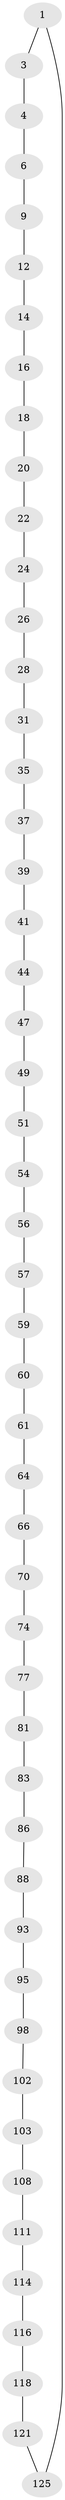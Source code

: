 // original degree distribution, {2: 1.0}
// Generated by graph-tools (version 1.1) at 2025/20/03/04/25 18:20:03]
// undirected, 50 vertices, 50 edges
graph export_dot {
graph [start="1"]
  node [color=gray90,style=filled];
  1 [super="+2"];
  3;
  4 [super="+5"];
  6 [super="+7"];
  9 [super="+10"];
  12 [super="+13"];
  14 [super="+15"];
  16 [super="+17"];
  18 [super="+19"];
  20 [super="+21"];
  22 [super="+23"];
  24 [super="+25"];
  26 [super="+27"];
  28 [super="+29"];
  31 [super="+32"];
  35 [super="+36"];
  37 [super="+38"];
  39 [super="+40"];
  41 [super="+42"];
  44 [super="+45"];
  47 [super="+48"];
  49 [super="+50"];
  51 [super="+52"];
  54 [super="+55"];
  56;
  57 [super="+58"];
  59;
  60;
  61 [super="+62"];
  64 [super="+65"];
  66 [super="+67"];
  70 [super="+71"];
  74 [super="+75"];
  77 [super="+78"];
  81 [super="+82"];
  83 [super="+84"];
  86 [super="+87"];
  88 [super="+89"];
  93 [super="+94"];
  95 [super="+96"];
  98 [super="+99"];
  102;
  103 [super="+104"];
  108 [super="+109"];
  111 [super="+112"];
  114 [super="+115"];
  116 [super="+117"];
  118 [super="+119"];
  121 [super="+122"];
  125 [super="+126"];
  1 -- 125;
  1 -- 3;
  3 -- 4;
  4 -- 6;
  6 -- 9;
  9 -- 12;
  12 -- 14;
  14 -- 16;
  16 -- 18;
  18 -- 20;
  20 -- 22;
  22 -- 24;
  24 -- 26;
  26 -- 28;
  28 -- 31;
  31 -- 35;
  35 -- 37;
  37 -- 39;
  39 -- 41;
  41 -- 44;
  44 -- 47;
  47 -- 49;
  49 -- 51;
  51 -- 54;
  54 -- 56;
  56 -- 57;
  57 -- 59;
  59 -- 60;
  60 -- 61;
  61 -- 64;
  64 -- 66;
  66 -- 70;
  70 -- 74;
  74 -- 77;
  77 -- 81;
  81 -- 83;
  83 -- 86;
  86 -- 88;
  88 -- 93;
  93 -- 95;
  95 -- 98;
  98 -- 102;
  102 -- 103;
  103 -- 108;
  108 -- 111;
  111 -- 114;
  114 -- 116;
  116 -- 118;
  118 -- 121;
  121 -- 125;
}
